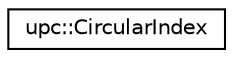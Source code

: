 digraph "Graphical Class Hierarchy"
{
  edge [fontname="Helvetica",fontsize="10",labelfontname="Helvetica",labelfontsize="10"];
  node [fontname="Helvetica",fontsize="10",shape=record];
  rankdir="LR";
  Node0 [label="upc::CircularIndex",height=0.2,width=0.4,color="black", fillcolor="white", style="filled",URL="$classupc_1_1CircularIndex.html",tooltip="Circular Index used to go through state circular buffer (u) "];
}
